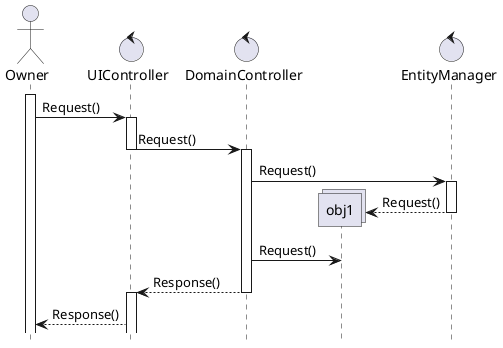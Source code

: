 @startuml
actor Owner
control UIController
control DomainController
collections obj1
control EntityManager
hide footbox

Activate Owner
Owner -> UIController: Request()   
activate UIController   
UIController -> DomainController: Request() 
deactivate UIController
activate DomainController
create collections obj1
create control EntityManager
DomainController->EntityManager: Request()
activate EntityManager
EntityManager --> obj1**: Request()
deactivate EntityManager
DomainController -> obj1: Request()
DomainController --> UIController: Response()
deactivate DomainController
activate UIController
UIController --> Owner: Response()
@enduml
